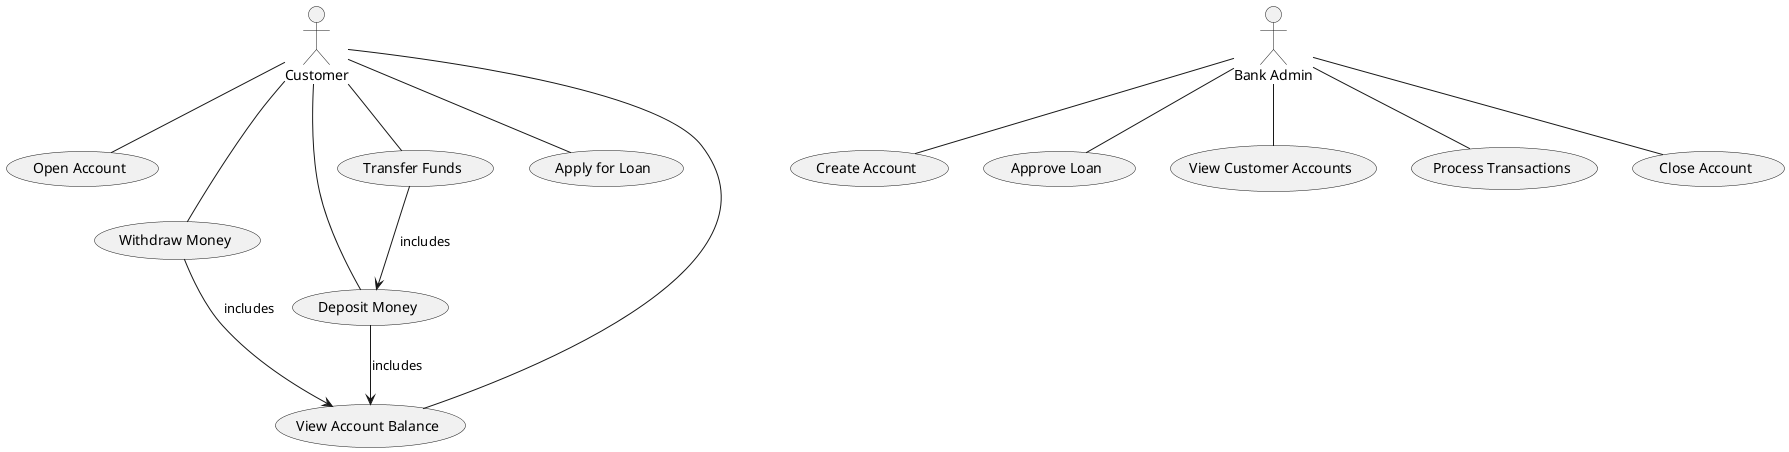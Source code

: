 @startuml

actor Customer
actor "Bank Admin" as Admin

usecase "Open Account" as UC1
usecase "Deposit Money" as UC2
usecase "Withdraw Money" as UC3
usecase "Transfer Funds" as UC4
usecase "Apply for Loan" as UC5
usecase "View Account Balance" as UC6
usecase "Create Account" as UC7
usecase "Approve Loan" as UC8
usecase "View Customer Accounts" as UC9
usecase "Process Transactions" as UC10
usecase "Close Account" as UC11

Customer -- UC1
Customer -- UC2
Customer -- UC3
Customer -- UC4
Customer -- UC5
Customer -- UC6

Admin -- UC7
Admin -- UC8
Admin -- UC9
Admin -- UC10
Admin -- UC11

UC2 --> UC6 : includes
UC3 --> UC6 : includes
UC4 --> UC2 : includes

@enduml
